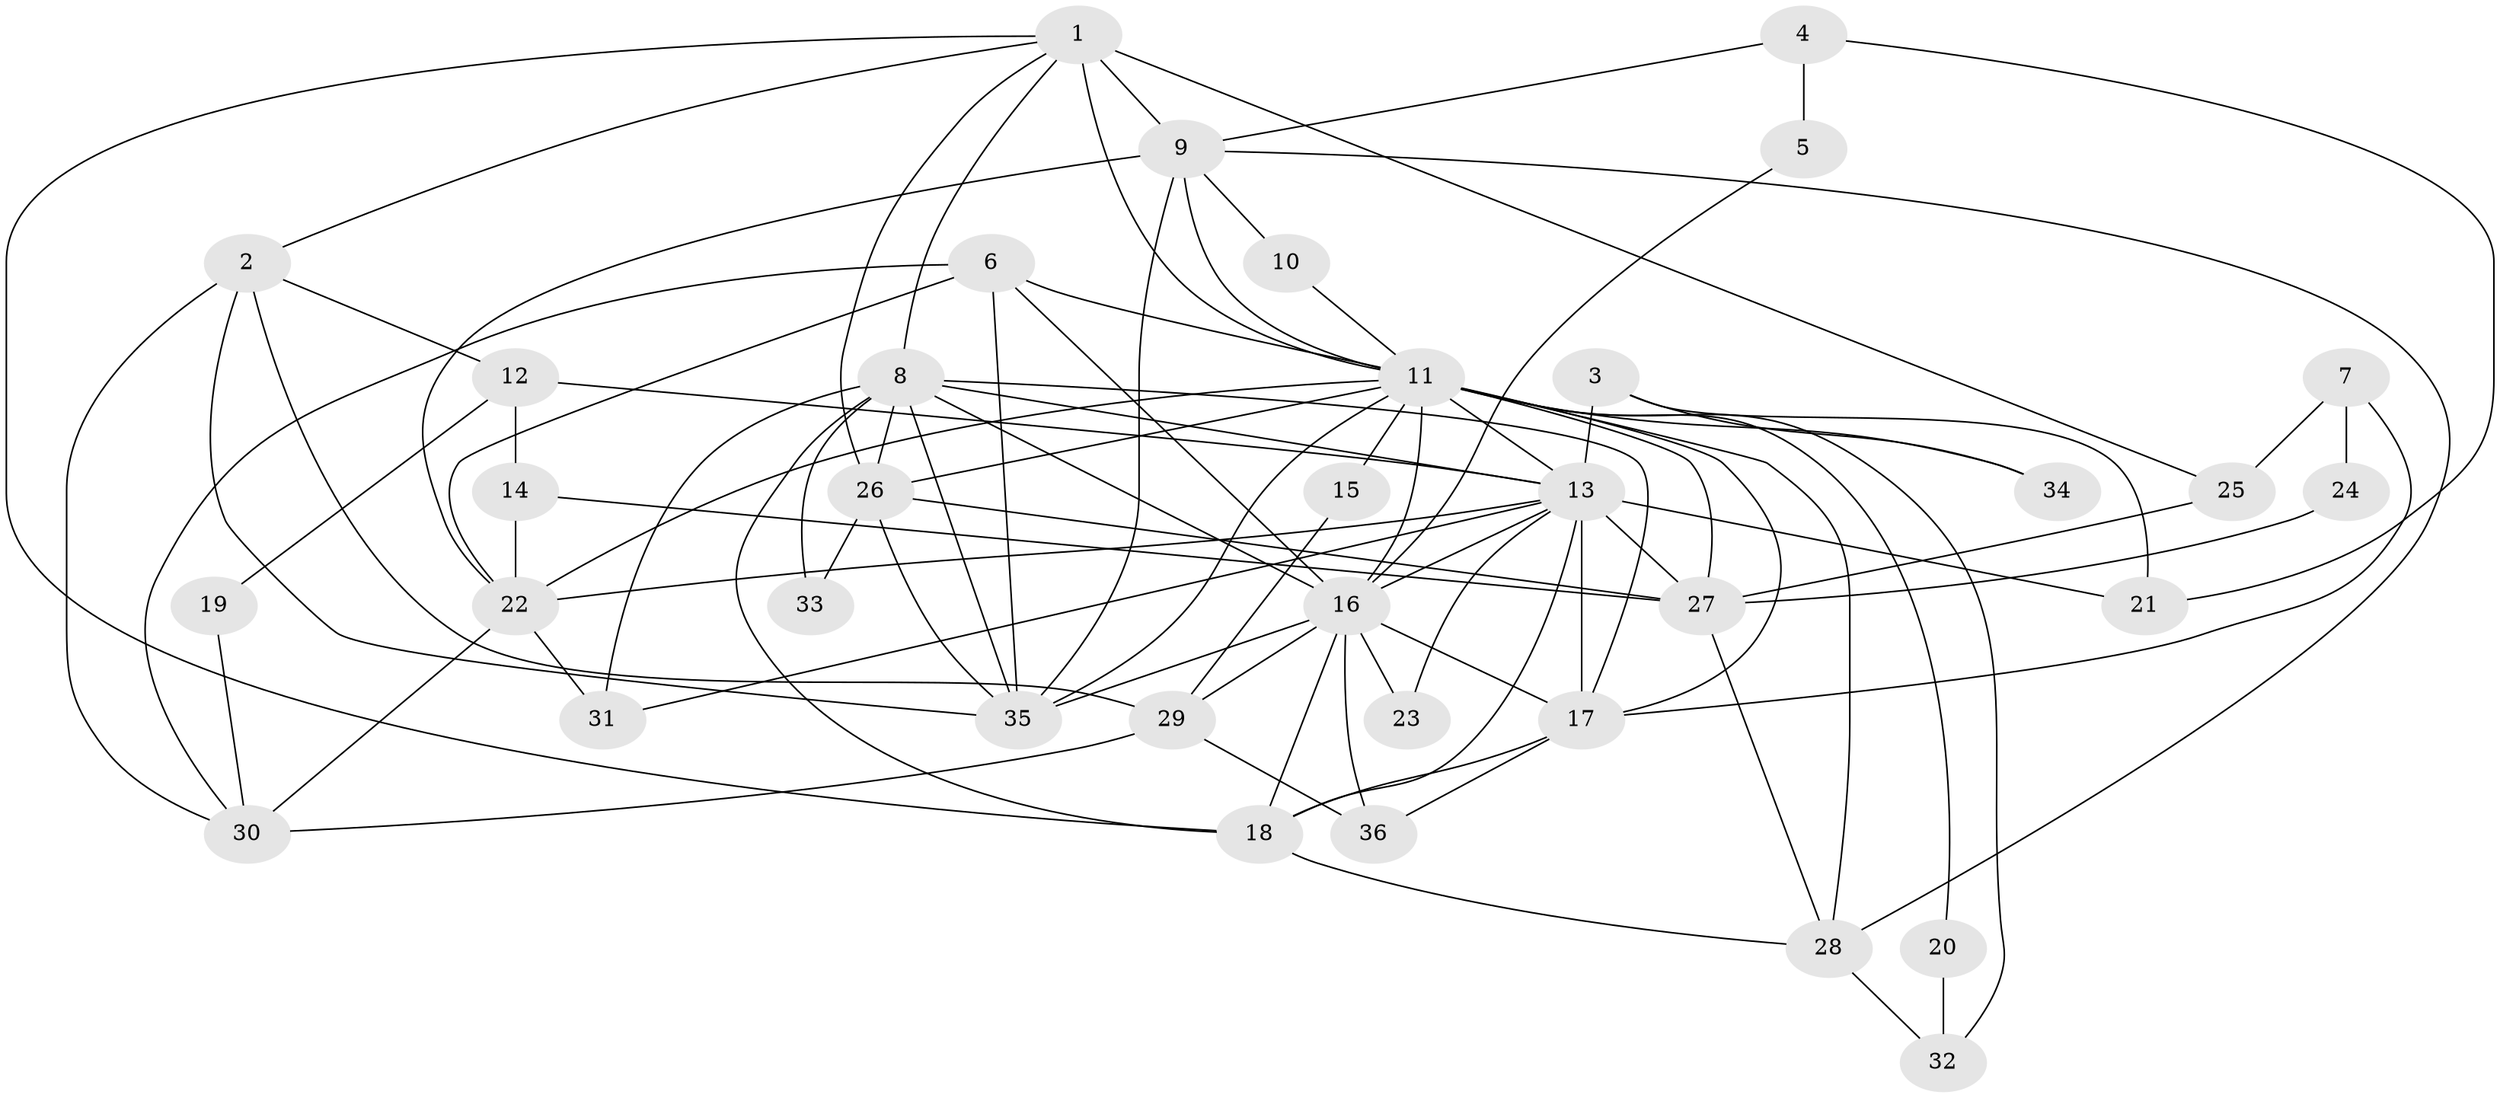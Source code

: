 // original degree distribution, {4: 0.29577464788732394, 5: 0.2112676056338028, 3: 0.2535211267605634, 2: 0.1267605633802817, 7: 0.014084507042253521, 8: 0.028169014084507043, 6: 0.07042253521126761}
// Generated by graph-tools (version 1.1) at 2025/36/03/09/25 02:36:03]
// undirected, 36 vertices, 88 edges
graph export_dot {
graph [start="1"]
  node [color=gray90,style=filled];
  1;
  2;
  3;
  4;
  5;
  6;
  7;
  8;
  9;
  10;
  11;
  12;
  13;
  14;
  15;
  16;
  17;
  18;
  19;
  20;
  21;
  22;
  23;
  24;
  25;
  26;
  27;
  28;
  29;
  30;
  31;
  32;
  33;
  34;
  35;
  36;
  1 -- 2 [weight=1.0];
  1 -- 8 [weight=1.0];
  1 -- 9 [weight=2.0];
  1 -- 11 [weight=2.0];
  1 -- 18 [weight=1.0];
  1 -- 25 [weight=1.0];
  1 -- 26 [weight=1.0];
  2 -- 12 [weight=1.0];
  2 -- 29 [weight=1.0];
  2 -- 30 [weight=1.0];
  2 -- 35 [weight=1.0];
  3 -- 13 [weight=2.0];
  3 -- 21 [weight=1.0];
  3 -- 34 [weight=1.0];
  4 -- 5 [weight=1.0];
  4 -- 9 [weight=1.0];
  4 -- 21 [weight=1.0];
  5 -- 16 [weight=1.0];
  6 -- 11 [weight=1.0];
  6 -- 16 [weight=1.0];
  6 -- 22 [weight=1.0];
  6 -- 30 [weight=1.0];
  6 -- 35 [weight=2.0];
  7 -- 17 [weight=1.0];
  7 -- 24 [weight=1.0];
  7 -- 25 [weight=1.0];
  8 -- 13 [weight=1.0];
  8 -- 16 [weight=2.0];
  8 -- 17 [weight=1.0];
  8 -- 18 [weight=1.0];
  8 -- 26 [weight=1.0];
  8 -- 31 [weight=1.0];
  8 -- 33 [weight=1.0];
  8 -- 35 [weight=1.0];
  9 -- 10 [weight=2.0];
  9 -- 11 [weight=1.0];
  9 -- 22 [weight=2.0];
  9 -- 28 [weight=1.0];
  9 -- 35 [weight=1.0];
  10 -- 11 [weight=1.0];
  11 -- 13 [weight=3.0];
  11 -- 15 [weight=2.0];
  11 -- 16 [weight=2.0];
  11 -- 17 [weight=1.0];
  11 -- 20 [weight=1.0];
  11 -- 22 [weight=1.0];
  11 -- 26 [weight=1.0];
  11 -- 27 [weight=1.0];
  11 -- 28 [weight=1.0];
  11 -- 32 [weight=1.0];
  11 -- 34 [weight=1.0];
  11 -- 35 [weight=1.0];
  12 -- 13 [weight=1.0];
  12 -- 14 [weight=1.0];
  12 -- 19 [weight=1.0];
  13 -- 16 [weight=2.0];
  13 -- 17 [weight=1.0];
  13 -- 18 [weight=2.0];
  13 -- 21 [weight=1.0];
  13 -- 22 [weight=2.0];
  13 -- 23 [weight=2.0];
  13 -- 27 [weight=2.0];
  13 -- 31 [weight=1.0];
  14 -- 22 [weight=1.0];
  14 -- 27 [weight=1.0];
  15 -- 29 [weight=1.0];
  16 -- 17 [weight=1.0];
  16 -- 18 [weight=2.0];
  16 -- 23 [weight=1.0];
  16 -- 29 [weight=1.0];
  16 -- 35 [weight=1.0];
  16 -- 36 [weight=1.0];
  17 -- 18 [weight=1.0];
  17 -- 36 [weight=1.0];
  18 -- 28 [weight=1.0];
  19 -- 30 [weight=1.0];
  20 -- 32 [weight=1.0];
  22 -- 30 [weight=1.0];
  22 -- 31 [weight=1.0];
  24 -- 27 [weight=1.0];
  25 -- 27 [weight=1.0];
  26 -- 27 [weight=1.0];
  26 -- 33 [weight=1.0];
  26 -- 35 [weight=1.0];
  27 -- 28 [weight=1.0];
  28 -- 32 [weight=1.0];
  29 -- 30 [weight=1.0];
  29 -- 36 [weight=1.0];
}
